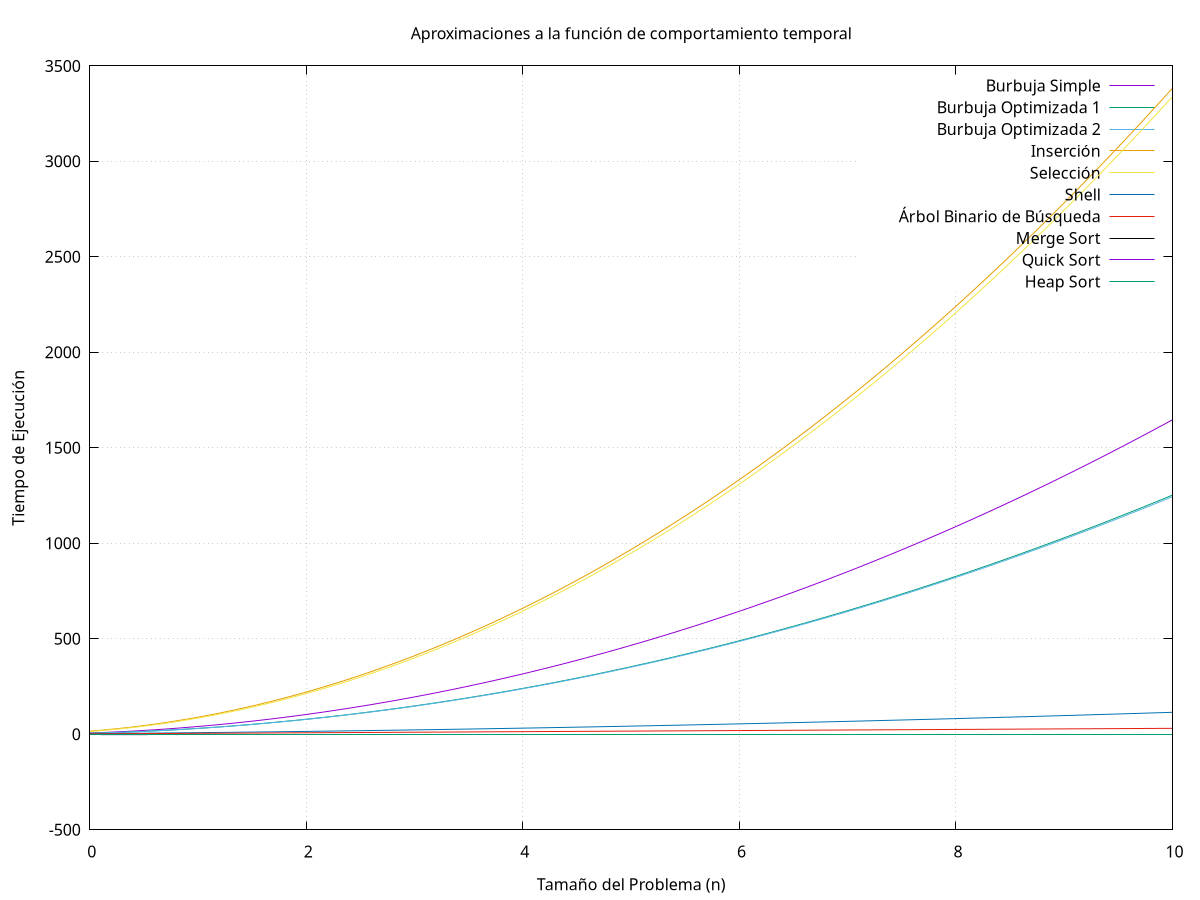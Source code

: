 # Gráfica de las aproximaciones a la función del comportamiento temporal
# (tiempo real) para todos los algoritmos.
set title "Aproximaciones a la función de comportamiento temporal"
set grid
set xlabel "Tamaño del Problema (n)"
set ylabel "Tiempo de Ejecución"
plot [0:] \
  14.431341*x*x + 19.698536*x + 6.735217 title 'Burbuja Simple', \
  10.986627*x*x + 14.884114*x + 5.049672 title 'Burbuja Optimizada 1', \
  10.921471*x*x + 14.723485*x + 4.974177 title 'Burbuja Optimizada 2', \
  29.279588*x*x + 43.891620*x + 16.468274 title 'Inserción', \
  29.120898*x*x + 41.248262*x + 14.619531 title 'Selección', \
  0.658697*x*x + 4.595581*x + 3.299473 title 'Shell', \
  2.911110*x + 2.124859 title 'Árbol Binario de Búsqueda', \
  0.139378*log(x)-1.263619 title 'Merge Sort', \
  0.139378*log(x)+-1.263619 title 'Quick Sort', \
  0.029486*x + 0.024881 title 'Heap Sort'
